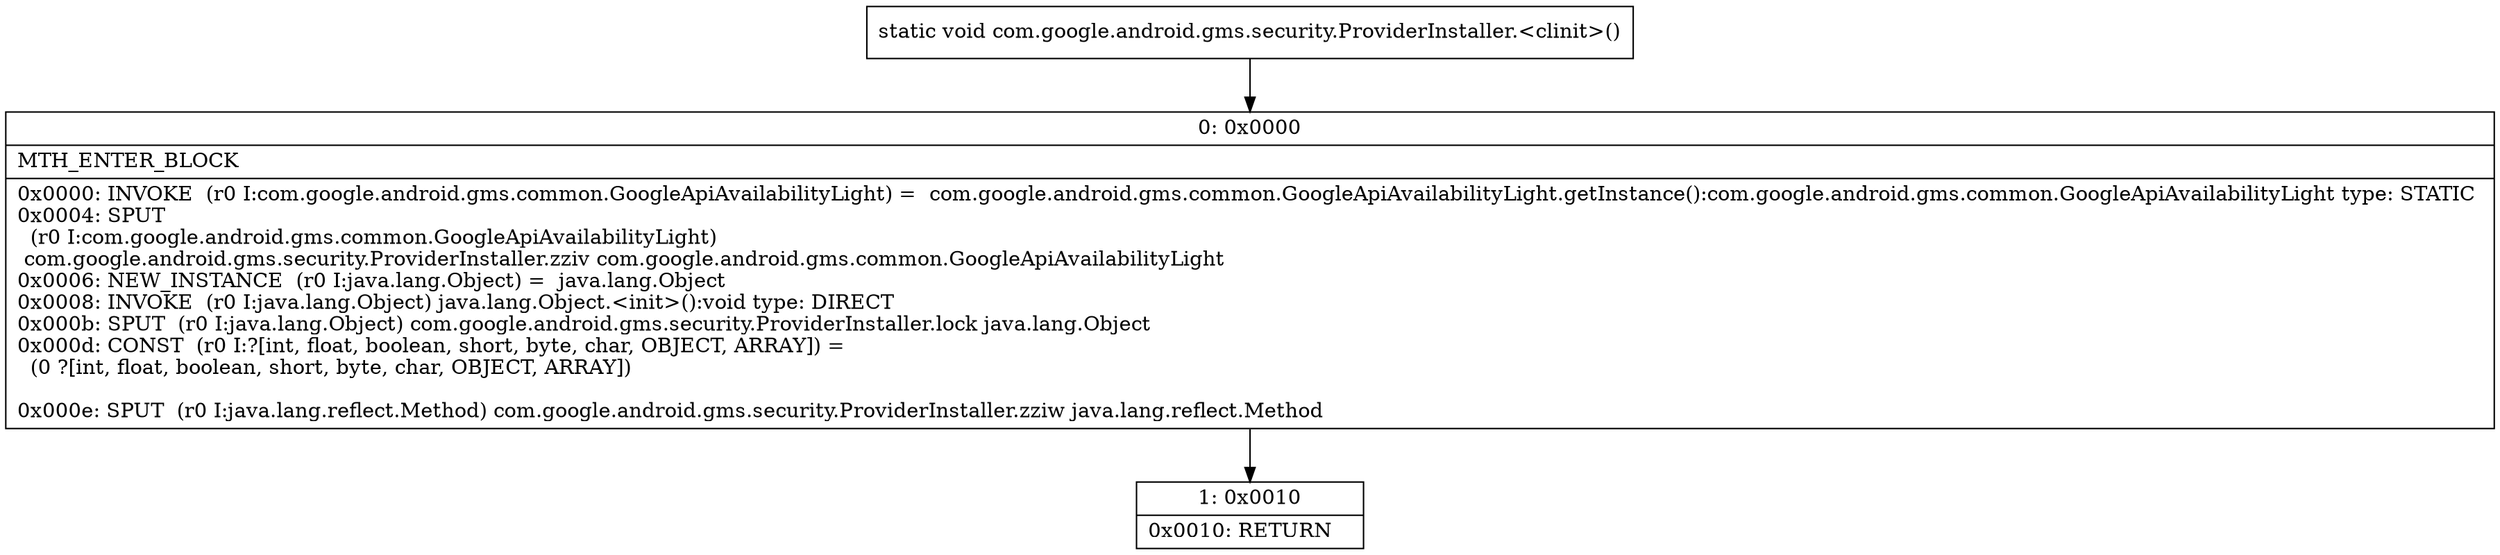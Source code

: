 digraph "CFG forcom.google.android.gms.security.ProviderInstaller.\<clinit\>()V" {
Node_0 [shape=record,label="{0\:\ 0x0000|MTH_ENTER_BLOCK\l|0x0000: INVOKE  (r0 I:com.google.android.gms.common.GoogleApiAvailabilityLight) =  com.google.android.gms.common.GoogleApiAvailabilityLight.getInstance():com.google.android.gms.common.GoogleApiAvailabilityLight type: STATIC \l0x0004: SPUT  \l  (r0 I:com.google.android.gms.common.GoogleApiAvailabilityLight)\l com.google.android.gms.security.ProviderInstaller.zziv com.google.android.gms.common.GoogleApiAvailabilityLight \l0x0006: NEW_INSTANCE  (r0 I:java.lang.Object) =  java.lang.Object \l0x0008: INVOKE  (r0 I:java.lang.Object) java.lang.Object.\<init\>():void type: DIRECT \l0x000b: SPUT  (r0 I:java.lang.Object) com.google.android.gms.security.ProviderInstaller.lock java.lang.Object \l0x000d: CONST  (r0 I:?[int, float, boolean, short, byte, char, OBJECT, ARRAY]) = \l  (0 ?[int, float, boolean, short, byte, char, OBJECT, ARRAY])\l \l0x000e: SPUT  (r0 I:java.lang.reflect.Method) com.google.android.gms.security.ProviderInstaller.zziw java.lang.reflect.Method \l}"];
Node_1 [shape=record,label="{1\:\ 0x0010|0x0010: RETURN   \l}"];
MethodNode[shape=record,label="{static void com.google.android.gms.security.ProviderInstaller.\<clinit\>() }"];
MethodNode -> Node_0;
Node_0 -> Node_1;
}

